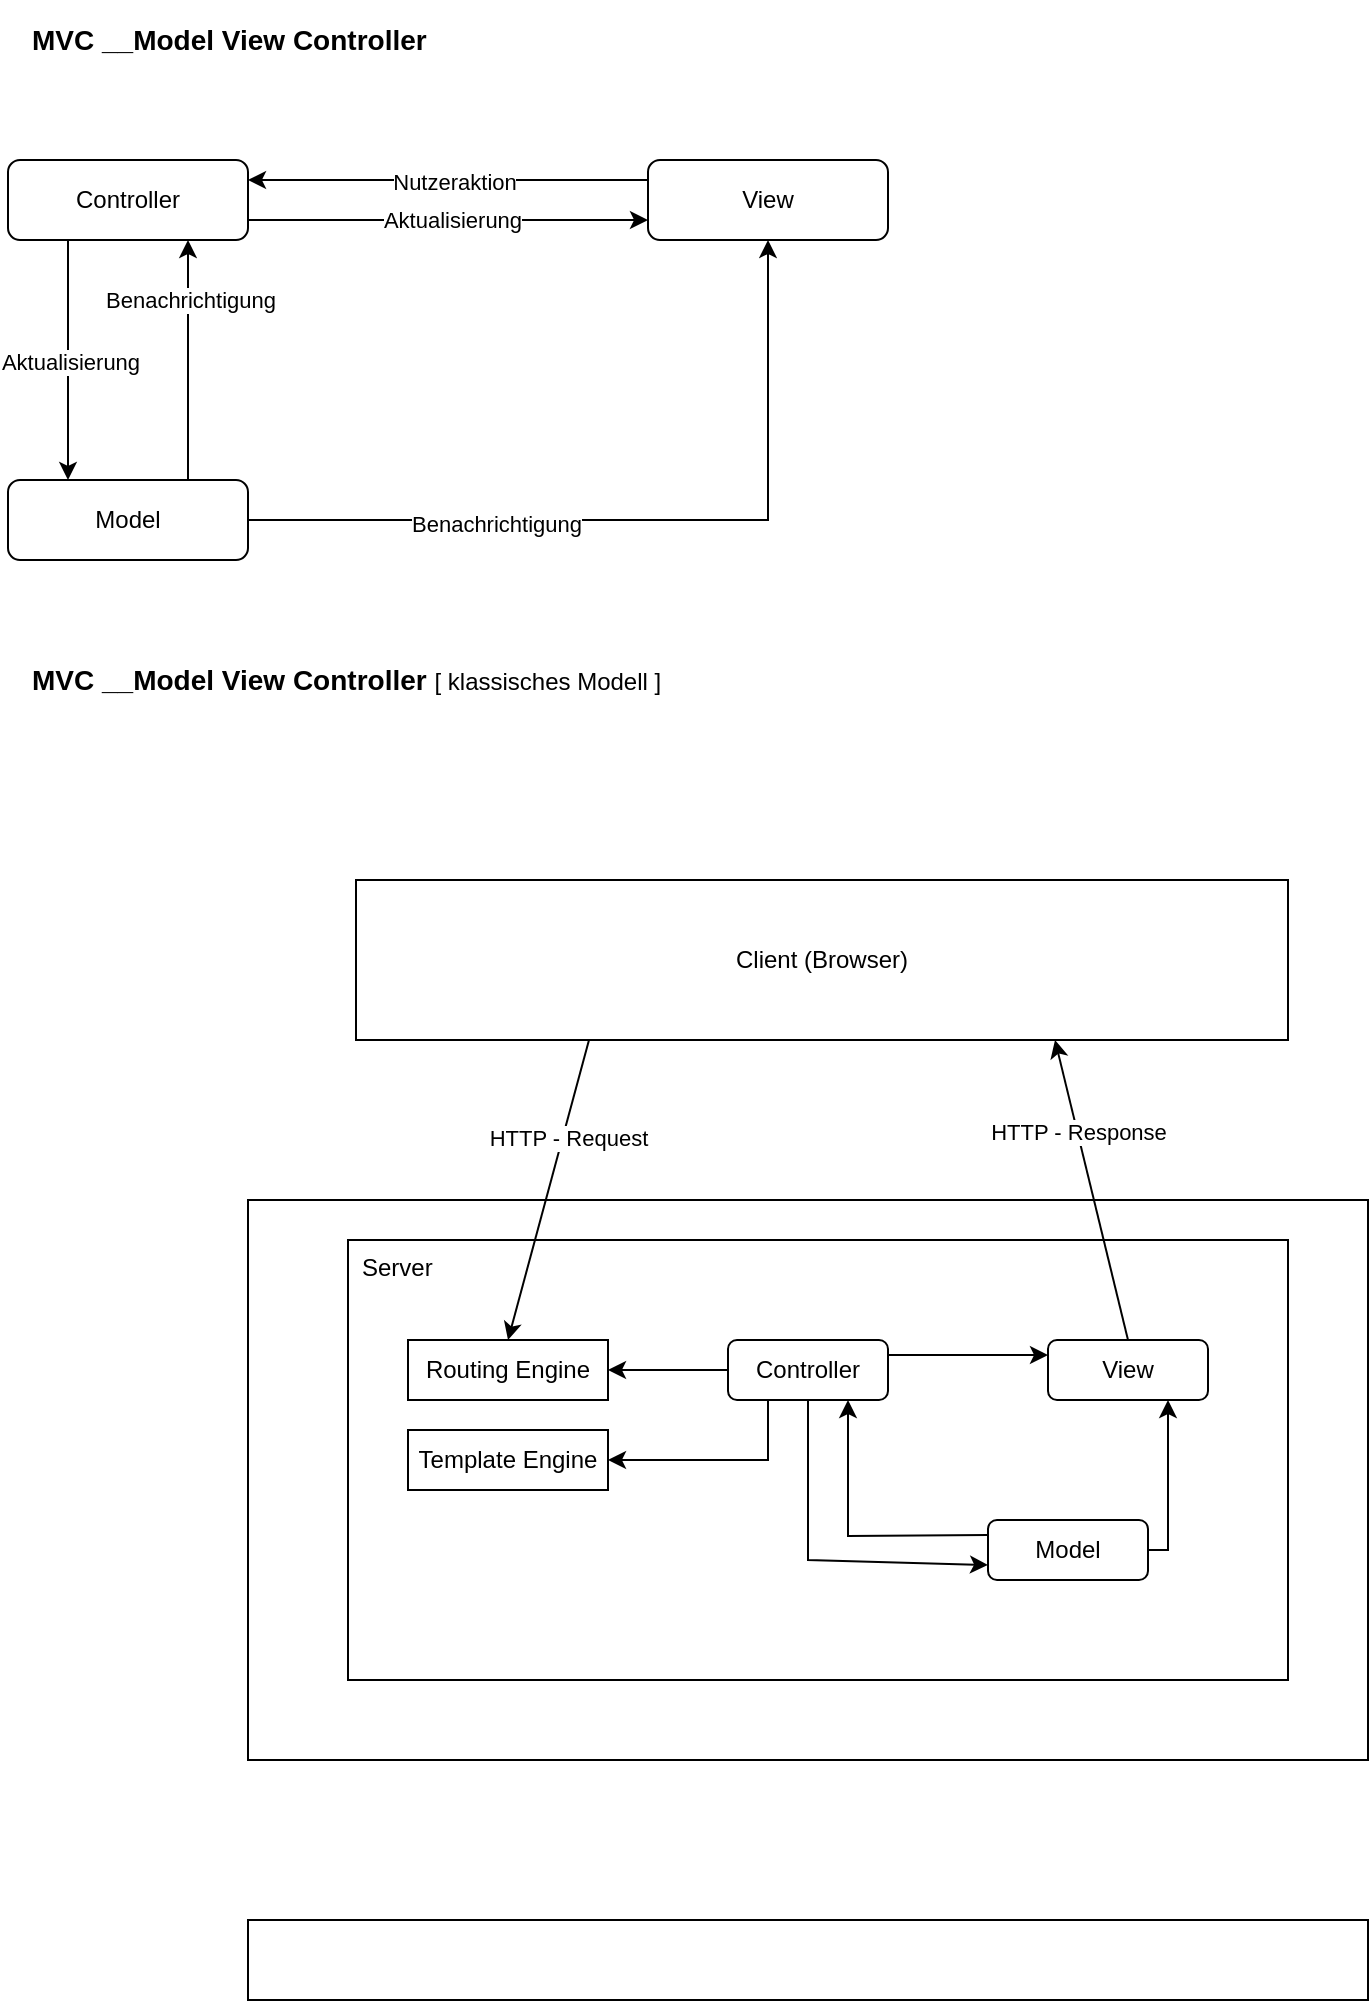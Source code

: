 <mxfile version="26.2.2">
  <diagram name="Seite-1" id="rhLQHYQ506gaf-KCEk96">
    <mxGraphModel dx="1051" dy="639" grid="1" gridSize="10" guides="1" tooltips="1" connect="1" arrows="1" fold="1" page="1" pageScale="1" pageWidth="827" pageHeight="1169" math="0" shadow="0">
      <root>
        <mxCell id="0" />
        <mxCell id="1" parent="0" />
        <mxCell id="DnWhWG8Am8-T-b02I695-10" style="edgeStyle=orthogonalEdgeStyle;rounded=0;orthogonalLoop=1;jettySize=auto;html=1;exitX=0.25;exitY=1;exitDx=0;exitDy=0;entryX=0.25;entryY=0;entryDx=0;entryDy=0;" parent="1" source="DnWhWG8Am8-T-b02I695-1" target="DnWhWG8Am8-T-b02I695-4" edge="1">
          <mxGeometry relative="1" as="geometry" />
        </mxCell>
        <mxCell id="DnWhWG8Am8-T-b02I695-11" value="Aktualisierung" style="edgeLabel;html=1;align=center;verticalAlign=middle;resizable=0;points=[];" parent="DnWhWG8Am8-T-b02I695-10" vertex="1" connectable="0">
          <mxGeometry x="0.01" y="1" relative="1" as="geometry">
            <mxPoint as="offset" />
          </mxGeometry>
        </mxCell>
        <mxCell id="DnWhWG8Am8-T-b02I695-1" value="Controller" style="rounded=1;whiteSpace=wrap;html=1;" parent="1" vertex="1">
          <mxGeometry x="80" y="120" width="120" height="40" as="geometry" />
        </mxCell>
        <mxCell id="DnWhWG8Am8-T-b02I695-3" value="View" style="rounded=1;whiteSpace=wrap;html=1;" parent="1" vertex="1">
          <mxGeometry x="400" y="120" width="120" height="40" as="geometry" />
        </mxCell>
        <mxCell id="DnWhWG8Am8-T-b02I695-12" style="edgeStyle=orthogonalEdgeStyle;rounded=0;orthogonalLoop=1;jettySize=auto;html=1;exitX=0.75;exitY=0;exitDx=0;exitDy=0;entryX=0.75;entryY=1;entryDx=0;entryDy=0;" parent="1" source="DnWhWG8Am8-T-b02I695-4" target="DnWhWG8Am8-T-b02I695-1" edge="1">
          <mxGeometry relative="1" as="geometry" />
        </mxCell>
        <mxCell id="DnWhWG8Am8-T-b02I695-13" value="Benachrichtigung" style="edgeLabel;html=1;align=center;verticalAlign=middle;resizable=0;points=[];" parent="DnWhWG8Am8-T-b02I695-12" vertex="1" connectable="0">
          <mxGeometry x="0.496" y="-1" relative="1" as="geometry">
            <mxPoint as="offset" />
          </mxGeometry>
        </mxCell>
        <mxCell id="DnWhWG8Am8-T-b02I695-14" style="edgeStyle=orthogonalEdgeStyle;rounded=0;orthogonalLoop=1;jettySize=auto;html=1;exitX=1;exitY=0.5;exitDx=0;exitDy=0;entryX=0.5;entryY=1;entryDx=0;entryDy=0;" parent="1" source="DnWhWG8Am8-T-b02I695-4" target="DnWhWG8Am8-T-b02I695-3" edge="1">
          <mxGeometry relative="1" as="geometry" />
        </mxCell>
        <mxCell id="DnWhWG8Am8-T-b02I695-15" value="Benachrichtigung" style="edgeLabel;html=1;align=center;verticalAlign=middle;resizable=0;points=[];" parent="DnWhWG8Am8-T-b02I695-14" vertex="1" connectable="0">
          <mxGeometry x="-0.381" y="-2" relative="1" as="geometry">
            <mxPoint as="offset" />
          </mxGeometry>
        </mxCell>
        <mxCell id="DnWhWG8Am8-T-b02I695-4" value="Model" style="rounded=1;whiteSpace=wrap;html=1;" parent="1" vertex="1">
          <mxGeometry x="80" y="280" width="120" height="40" as="geometry" />
        </mxCell>
        <mxCell id="DnWhWG8Am8-T-b02I695-5" value="MVC __Model View Controller" style="text;html=1;align=left;verticalAlign=middle;whiteSpace=wrap;rounded=0;fontStyle=1;fontSize=14;spacingLeft=10;" parent="1" vertex="1">
          <mxGeometry x="80" y="40" width="680" height="40" as="geometry" />
        </mxCell>
        <mxCell id="DnWhWG8Am8-T-b02I695-6" value="" style="endArrow=classic;html=1;rounded=0;exitX=0;exitY=0.25;exitDx=0;exitDy=0;entryX=1;entryY=0.25;entryDx=0;entryDy=0;" parent="1" source="DnWhWG8Am8-T-b02I695-3" target="DnWhWG8Am8-T-b02I695-1" edge="1">
          <mxGeometry width="50" height="50" relative="1" as="geometry">
            <mxPoint x="230" y="230" as="sourcePoint" />
            <mxPoint x="280" y="180" as="targetPoint" />
          </mxGeometry>
        </mxCell>
        <mxCell id="DnWhWG8Am8-T-b02I695-7" value="Nutzeraktion" style="edgeLabel;html=1;align=center;verticalAlign=middle;resizable=0;points=[];" parent="DnWhWG8Am8-T-b02I695-6" vertex="1" connectable="0">
          <mxGeometry x="-0.03" y="1" relative="1" as="geometry">
            <mxPoint as="offset" />
          </mxGeometry>
        </mxCell>
        <mxCell id="DnWhWG8Am8-T-b02I695-8" value="" style="endArrow=classic;html=1;rounded=0;exitX=1;exitY=0.75;exitDx=0;exitDy=0;entryX=0;entryY=0.75;entryDx=0;entryDy=0;" parent="1" source="DnWhWG8Am8-T-b02I695-1" target="DnWhWG8Am8-T-b02I695-3" edge="1">
          <mxGeometry width="50" height="50" relative="1" as="geometry">
            <mxPoint x="230" y="230" as="sourcePoint" />
            <mxPoint x="280" y="180" as="targetPoint" />
          </mxGeometry>
        </mxCell>
        <mxCell id="DnWhWG8Am8-T-b02I695-9" value="Aktualisierung" style="edgeLabel;html=1;align=center;verticalAlign=middle;resizable=0;points=[];" parent="DnWhWG8Am8-T-b02I695-8" vertex="1" connectable="0">
          <mxGeometry x="0.017" relative="1" as="geometry">
            <mxPoint as="offset" />
          </mxGeometry>
        </mxCell>
        <mxCell id="DnWhWG8Am8-T-b02I695-16" value="MVC __Model View Controller &lt;font style=&quot;font-size: 12px; font-weight: normal;&quot;&gt;[ klassisches Modell ]&lt;/font&gt;" style="text;html=1;align=left;verticalAlign=middle;whiteSpace=wrap;rounded=0;fontStyle=1;fontSize=14;spacingLeft=10;" parent="1" vertex="1">
          <mxGeometry x="80" y="360" width="680" height="40" as="geometry" />
        </mxCell>
        <mxCell id="DnWhWG8Am8-T-b02I695-17" value="Client (Browser)" style="whiteSpace=wrap;html=1;" parent="1" vertex="1">
          <mxGeometry x="254" y="480" width="466" height="80" as="geometry" />
        </mxCell>
        <mxCell id="DnWhWG8Am8-T-b02I695-18" value="" style="whiteSpace=wrap;html=1;verticalAlign=top;align=center;" parent="1" vertex="1">
          <mxGeometry x="200" y="640" width="560" height="280" as="geometry" />
        </mxCell>
        <mxCell id="DnWhWG8Am8-T-b02I695-19" value="Server&lt;div&gt;&lt;br/&gt;&lt;/div&gt;" style="rounded=0;whiteSpace=wrap;html=1;verticalAlign=top;align=left;spacingLeft=5;" parent="1" vertex="1">
          <mxGeometry x="250" y="660" width="470" height="220" as="geometry" />
        </mxCell>
        <mxCell id="DnWhWG8Am8-T-b02I695-20" value="Routing Engine" style="rounded=0;whiteSpace=wrap;html=1;" parent="1" vertex="1">
          <mxGeometry x="280" y="710" width="100" height="30" as="geometry" />
        </mxCell>
        <mxCell id="DnWhWG8Am8-T-b02I695-22" value="Template Engine" style="rounded=0;whiteSpace=wrap;html=1;" parent="1" vertex="1">
          <mxGeometry x="280" y="755" width="100" height="30" as="geometry" />
        </mxCell>
        <mxCell id="DnWhWG8Am8-T-b02I695-26" style="edgeStyle=orthogonalEdgeStyle;rounded=0;orthogonalLoop=1;jettySize=auto;html=1;exitX=1;exitY=0.25;exitDx=0;exitDy=0;entryX=0;entryY=0.25;entryDx=0;entryDy=0;" parent="1" source="DnWhWG8Am8-T-b02I695-23" target="DnWhWG8Am8-T-b02I695-24" edge="1">
          <mxGeometry relative="1" as="geometry" />
        </mxCell>
        <mxCell id="DnWhWG8Am8-T-b02I695-23" value="Controller" style="rounded=1;whiteSpace=wrap;html=1;" parent="1" vertex="1">
          <mxGeometry x="440" y="710" width="80" height="30" as="geometry" />
        </mxCell>
        <mxCell id="DnWhWG8Am8-T-b02I695-24" value="View" style="rounded=1;whiteSpace=wrap;html=1;" parent="1" vertex="1">
          <mxGeometry x="600" y="710" width="80" height="30" as="geometry" />
        </mxCell>
        <mxCell id="DnWhWG8Am8-T-b02I695-25" value="Model" style="rounded=1;whiteSpace=wrap;html=1;" parent="1" vertex="1">
          <mxGeometry x="570" y="800" width="80" height="30" as="geometry" />
        </mxCell>
        <mxCell id="DnWhWG8Am8-T-b02I695-28" value="" style="endArrow=classic;html=1;rounded=0;exitX=1;exitY=0.5;exitDx=0;exitDy=0;entryX=0.75;entryY=1;entryDx=0;entryDy=0;" parent="1" source="DnWhWG8Am8-T-b02I695-25" target="DnWhWG8Am8-T-b02I695-24" edge="1">
          <mxGeometry width="50" height="50" relative="1" as="geometry">
            <mxPoint x="370" y="770" as="sourcePoint" />
            <mxPoint x="420" y="720" as="targetPoint" />
            <Array as="points">
              <mxPoint x="660" y="815" />
            </Array>
          </mxGeometry>
        </mxCell>
        <mxCell id="DnWhWG8Am8-T-b02I695-32" value="" style="endArrow=classic;html=1;rounded=0;exitX=0;exitY=0.25;exitDx=0;exitDy=0;entryX=0.75;entryY=1;entryDx=0;entryDy=0;" parent="1" source="DnWhWG8Am8-T-b02I695-25" target="DnWhWG8Am8-T-b02I695-23" edge="1">
          <mxGeometry width="50" height="50" relative="1" as="geometry">
            <mxPoint x="520" y="830" as="sourcePoint" />
            <mxPoint x="570" y="780" as="targetPoint" />
            <Array as="points">
              <mxPoint x="500" y="808" />
            </Array>
          </mxGeometry>
        </mxCell>
        <mxCell id="DnWhWG8Am8-T-b02I695-34" value="" style="endArrow=classic;html=1;rounded=0;exitX=0.5;exitY=1;exitDx=0;exitDy=0;entryX=0;entryY=0.75;entryDx=0;entryDy=0;" parent="1" source="DnWhWG8Am8-T-b02I695-23" target="DnWhWG8Am8-T-b02I695-25" edge="1">
          <mxGeometry width="50" height="50" relative="1" as="geometry">
            <mxPoint x="460" y="760" as="sourcePoint" />
            <mxPoint x="510" y="710" as="targetPoint" />
            <Array as="points">
              <mxPoint x="480" y="820" />
            </Array>
          </mxGeometry>
        </mxCell>
        <mxCell id="DnWhWG8Am8-T-b02I695-35" value="" style="endArrow=classic;html=1;rounded=0;exitX=0;exitY=0.5;exitDx=0;exitDy=0;" parent="1" source="DnWhWG8Am8-T-b02I695-23" target="DnWhWG8Am8-T-b02I695-20" edge="1">
          <mxGeometry width="50" height="50" relative="1" as="geometry">
            <mxPoint x="460" y="760" as="sourcePoint" />
            <mxPoint x="510" y="710" as="targetPoint" />
          </mxGeometry>
        </mxCell>
        <mxCell id="DnWhWG8Am8-T-b02I695-36" value="" style="endArrow=classic;html=1;rounded=0;exitX=0.25;exitY=1;exitDx=0;exitDy=0;entryX=1;entryY=0.5;entryDx=0;entryDy=0;" parent="1" source="DnWhWG8Am8-T-b02I695-23" target="DnWhWG8Am8-T-b02I695-22" edge="1">
          <mxGeometry width="50" height="50" relative="1" as="geometry">
            <mxPoint x="460" y="760" as="sourcePoint" />
            <mxPoint x="510" y="710" as="targetPoint" />
            <Array as="points">
              <mxPoint x="460" y="770" />
            </Array>
          </mxGeometry>
        </mxCell>
        <mxCell id="DnWhWG8Am8-T-b02I695-37" value="" style="endArrow=classic;html=1;rounded=0;exitX=0.25;exitY=1;exitDx=0;exitDy=0;entryX=0.5;entryY=0;entryDx=0;entryDy=0;" parent="1" source="DnWhWG8Am8-T-b02I695-17" target="DnWhWG8Am8-T-b02I695-20" edge="1">
          <mxGeometry width="50" height="50" relative="1" as="geometry">
            <mxPoint x="460" y="720" as="sourcePoint" />
            <mxPoint x="510" y="670" as="targetPoint" />
          </mxGeometry>
        </mxCell>
        <mxCell id="DnWhWG8Am8-T-b02I695-39" value="HTTP - Request" style="edgeLabel;html=1;align=center;verticalAlign=middle;resizable=0;points=[];" parent="DnWhWG8Am8-T-b02I695-37" vertex="1" connectable="0">
          <mxGeometry x="-0.361" y="2" relative="1" as="geometry">
            <mxPoint as="offset" />
          </mxGeometry>
        </mxCell>
        <mxCell id="DnWhWG8Am8-T-b02I695-38" value="" style="endArrow=classic;html=1;rounded=0;exitX=0.5;exitY=0;exitDx=0;exitDy=0;entryX=0.75;entryY=1;entryDx=0;entryDy=0;" parent="1" source="DnWhWG8Am8-T-b02I695-24" target="DnWhWG8Am8-T-b02I695-17" edge="1">
          <mxGeometry width="50" height="50" relative="1" as="geometry">
            <mxPoint x="460" y="720" as="sourcePoint" />
            <mxPoint x="510" y="670" as="targetPoint" />
          </mxGeometry>
        </mxCell>
        <mxCell id="DnWhWG8Am8-T-b02I695-40" value="HTTP - Response" style="edgeLabel;html=1;align=center;verticalAlign=middle;resizable=0;points=[];" parent="DnWhWG8Am8-T-b02I695-38" vertex="1" connectable="0">
          <mxGeometry x="0.388" relative="1" as="geometry">
            <mxPoint as="offset" />
          </mxGeometry>
        </mxCell>
        <mxCell id="DnWhWG8Am8-T-b02I695-41" value="" style="rounded=0;whiteSpace=wrap;html=1;" parent="1" vertex="1">
          <mxGeometry x="200" y="1000" width="560" height="40" as="geometry" />
        </mxCell>
      </root>
    </mxGraphModel>
  </diagram>
</mxfile>
